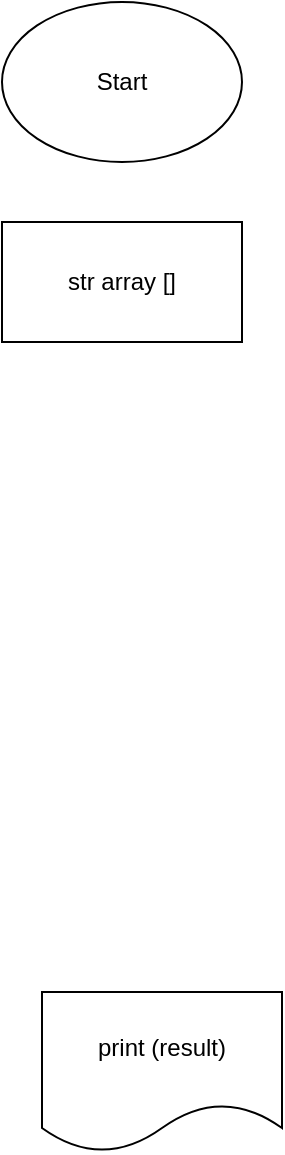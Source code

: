<mxfile>
    <diagram id="OjjcyJRgbCRhjBFZhapx" name="Page-1">
        <mxGraphModel dx="844" dy="747" grid="1" gridSize="10" guides="1" tooltips="1" connect="1" arrows="1" fold="1" page="1" pageScale="1" pageWidth="827" pageHeight="1169" math="0" shadow="0">
            <root>
                <mxCell id="0"/>
                <mxCell id="1" parent="0"/>
                <mxCell id="2" value="Start" style="ellipse;whiteSpace=wrap;html=1;" vertex="1" parent="1">
                    <mxGeometry x="110" y="50" width="120" height="80" as="geometry"/>
                </mxCell>
                <mxCell id="3" value="print (result)" style="shape=document;whiteSpace=wrap;html=1;boundedLbl=1;" vertex="1" parent="1">
                    <mxGeometry x="130" y="545" width="120" height="80" as="geometry"/>
                </mxCell>
                <mxCell id="4" value="str array []" style="rounded=0;whiteSpace=wrap;html=1;" vertex="1" parent="1">
                    <mxGeometry x="110" y="160" width="120" height="60" as="geometry"/>
                </mxCell>
            </root>
        </mxGraphModel>
    </diagram>
</mxfile>